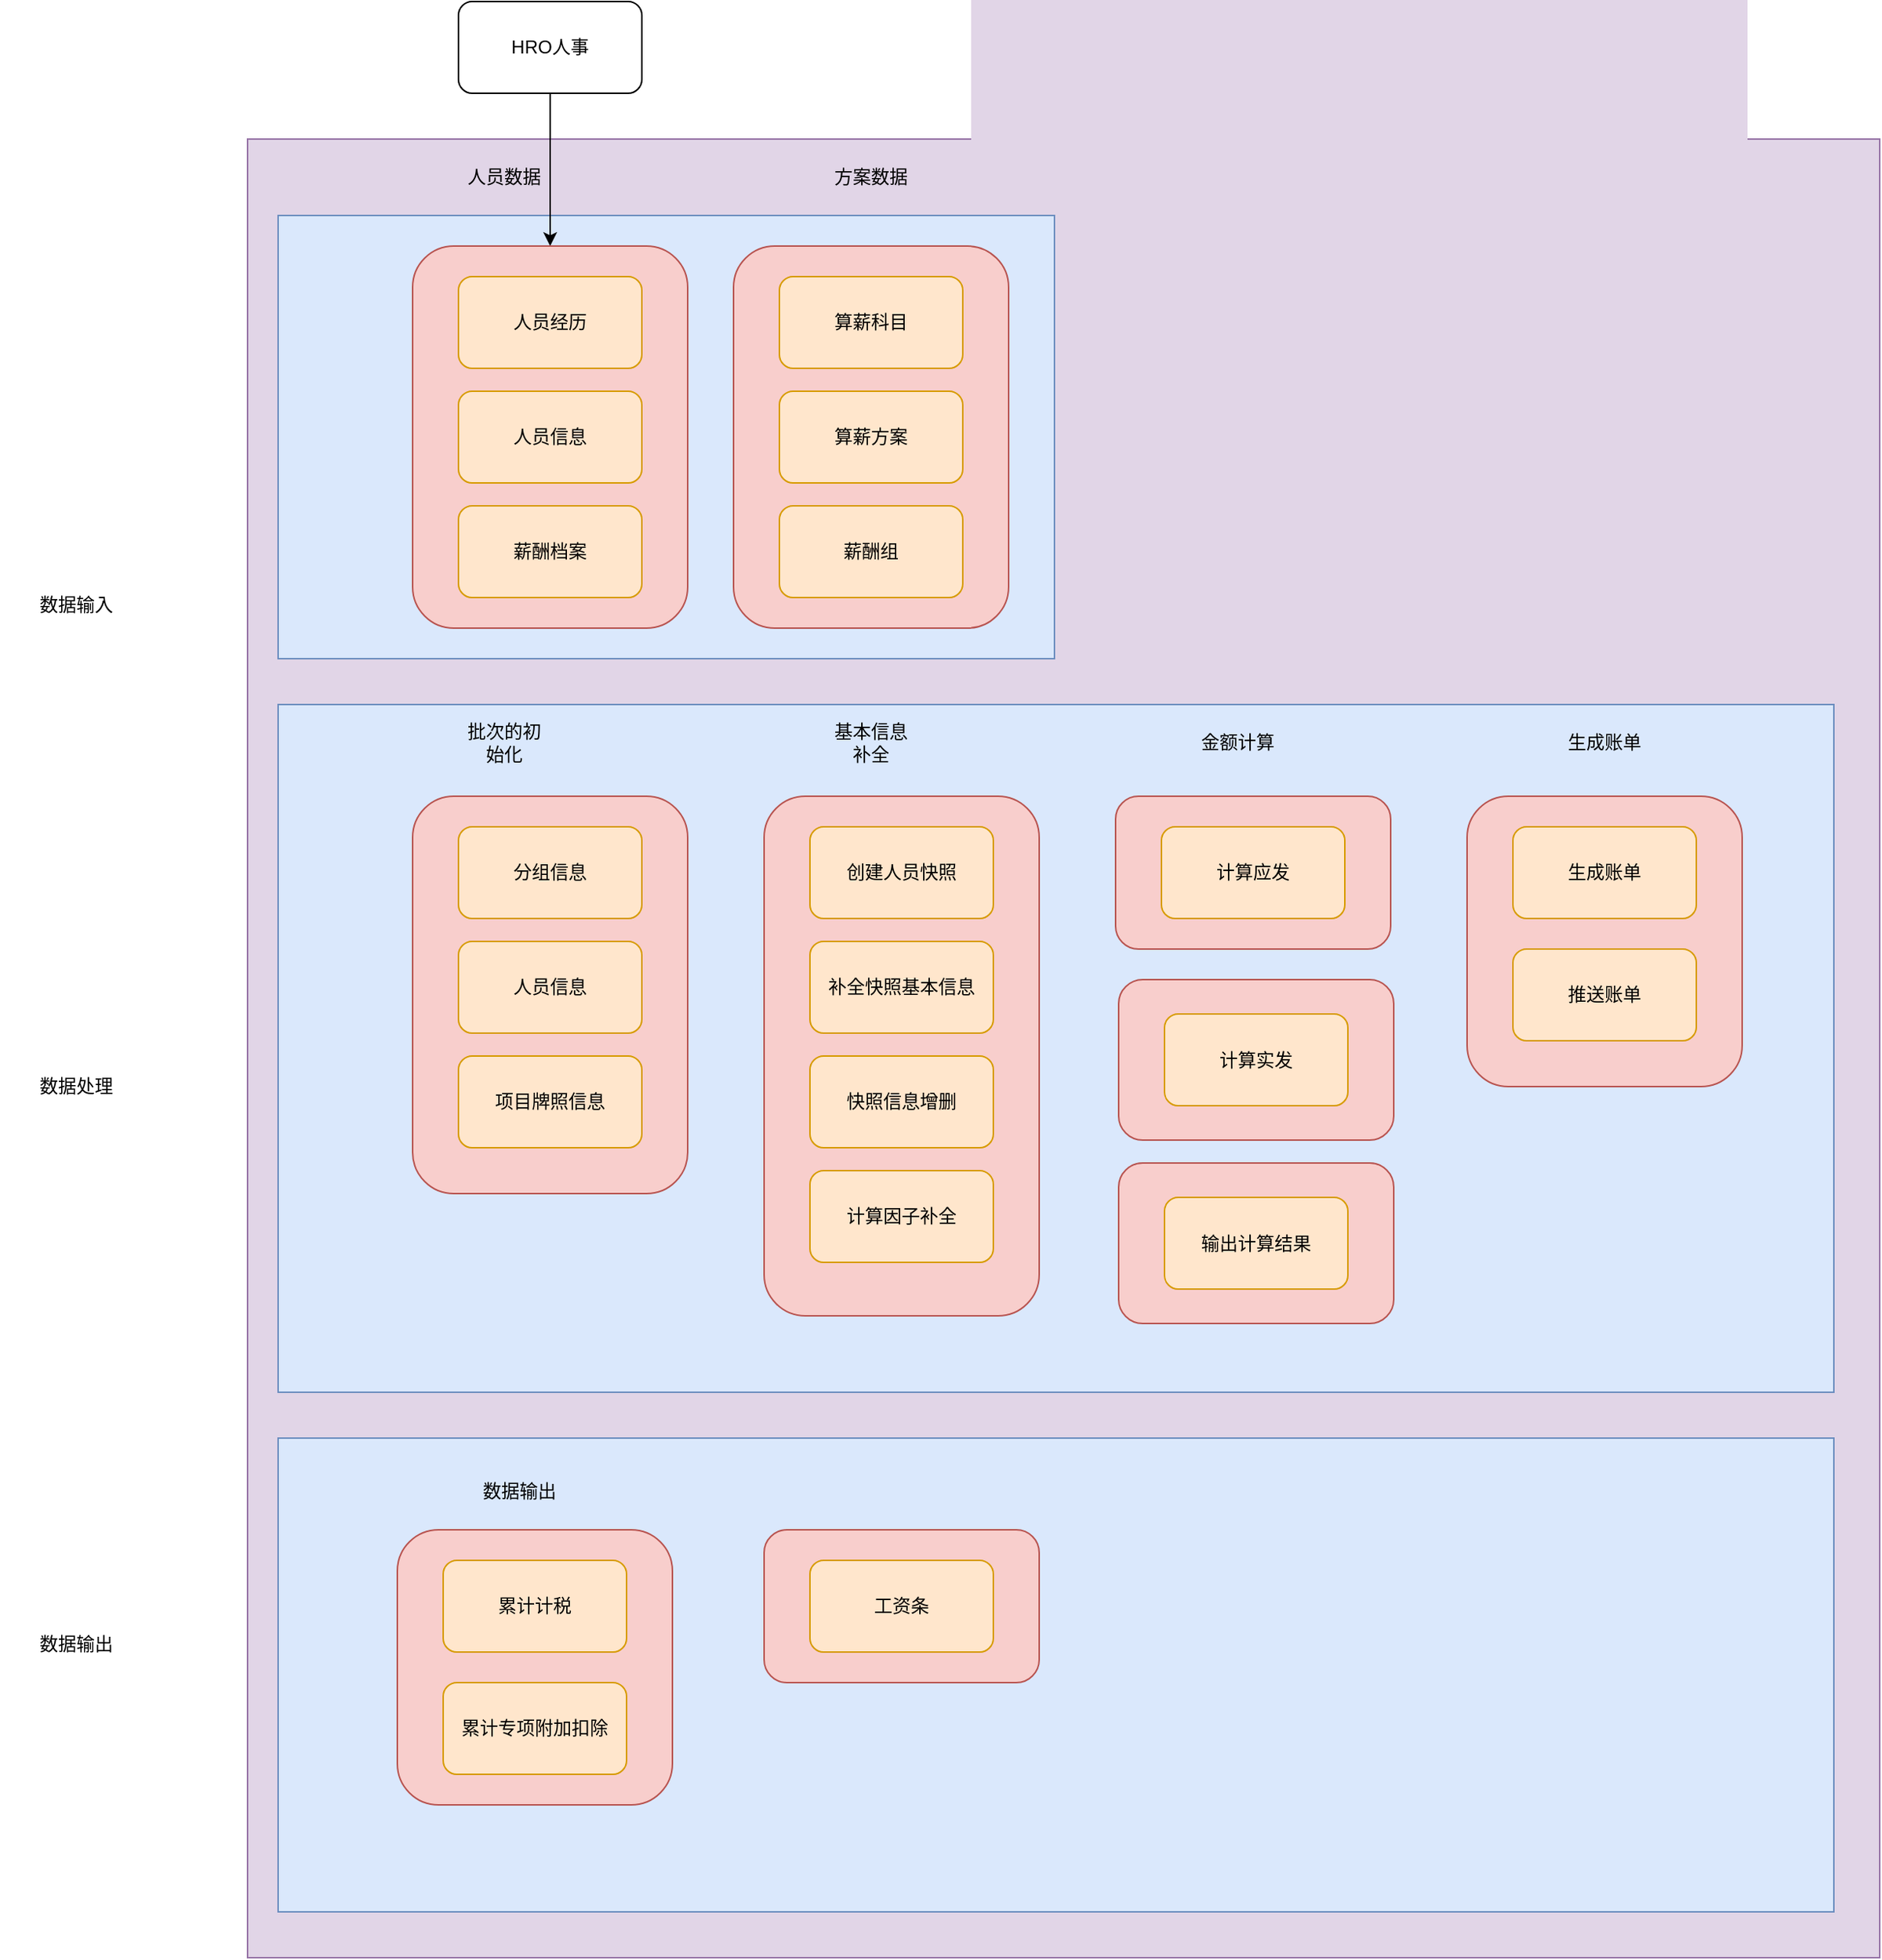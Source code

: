 <mxfile version="24.4.13" type="github">
  <diagram name="第 1 页" id="WI8PaVeL_SWA-QD35Jo9">
    <mxGraphModel dx="1595" dy="4105" grid="1" gridSize="10" guides="1" tooltips="1" connect="1" arrows="1" fold="1" page="1" pageScale="1" pageWidth="4681" pageHeight="3300" math="0" shadow="0">
      <root>
        <mxCell id="0" />
        <mxCell id="1" parent="0" />
        <mxCell id="1dzpQ-E046VjWrnYXKfy-2" value="" style="rounded=0;whiteSpace=wrap;html=1;fillColor=#e1d5e7;strokeColor=#9673a6;" vertex="1" parent="1">
          <mxGeometry x="302" y="-50" width="1068" height="1190" as="geometry" />
        </mxCell>
        <mxCell id="1dzpQ-E046VjWrnYXKfy-3" value="" style="rounded=0;whiteSpace=wrap;html=1;fillColor=#dae8fc;strokeColor=#6c8ebf;" vertex="1" parent="1">
          <mxGeometry x="322" width="508" height="290" as="geometry" />
        </mxCell>
        <mxCell id="1dzpQ-E046VjWrnYXKfy-4" value="" style="rounded=0;whiteSpace=wrap;html=1;fillColor=#dae8fc;strokeColor=#6c8ebf;" vertex="1" parent="1">
          <mxGeometry x="322" y="320" width="1018" height="450" as="geometry" />
        </mxCell>
        <mxCell id="1dzpQ-E046VjWrnYXKfy-5" value="" style="rounded=0;whiteSpace=wrap;html=1;fillColor=#dae8fc;strokeColor=#6c8ebf;" vertex="1" parent="1">
          <mxGeometry x="322" y="800" width="1018" height="310" as="geometry" />
        </mxCell>
        <mxCell id="1dzpQ-E046VjWrnYXKfy-6" value="数据输入" style="text;html=1;align=center;verticalAlign=middle;whiteSpace=wrap;rounded=0;" vertex="1" parent="1">
          <mxGeometry x="140" y="200" width="100" height="110" as="geometry" />
        </mxCell>
        <mxCell id="1dzpQ-E046VjWrnYXKfy-7" value="数据处理" style="text;html=1;align=center;verticalAlign=middle;whiteSpace=wrap;rounded=0;" vertex="1" parent="1">
          <mxGeometry x="140" y="515" width="100" height="110" as="geometry" />
        </mxCell>
        <mxCell id="1dzpQ-E046VjWrnYXKfy-8" value="数据输出" style="text;html=1;align=center;verticalAlign=middle;whiteSpace=wrap;rounded=0;" vertex="1" parent="1">
          <mxGeometry x="140" y="880" width="100" height="110" as="geometry" />
        </mxCell>
        <mxCell id="1dzpQ-E046VjWrnYXKfy-15" style="edgeStyle=orthogonalEdgeStyle;rounded=0;orthogonalLoop=1;jettySize=auto;html=1;" edge="1" parent="1" source="1dzpQ-E046VjWrnYXKfy-9" target="1dzpQ-E046VjWrnYXKfy-14">
          <mxGeometry relative="1" as="geometry" />
        </mxCell>
        <mxCell id="1dzpQ-E046VjWrnYXKfy-9" value="HRO人事" style="rounded=1;whiteSpace=wrap;html=1;" vertex="1" parent="1">
          <mxGeometry x="440" y="-140" width="120" height="60" as="geometry" />
        </mxCell>
        <mxCell id="1dzpQ-E046VjWrnYXKfy-14" value="" style="rounded=1;whiteSpace=wrap;html=1;fillColor=#f8cecc;strokeColor=#b85450;" vertex="1" parent="1">
          <mxGeometry x="410" y="20" width="180" height="250" as="geometry" />
        </mxCell>
        <mxCell id="1dzpQ-E046VjWrnYXKfy-10" value="人员经历" style="rounded=1;whiteSpace=wrap;html=1;fillColor=#ffe6cc;strokeColor=#d79b00;" vertex="1" parent="1">
          <mxGeometry x="440" y="40" width="120" height="60" as="geometry" />
        </mxCell>
        <mxCell id="1dzpQ-E046VjWrnYXKfy-12" value="人员信息" style="rounded=1;whiteSpace=wrap;html=1;fillColor=#ffe6cc;strokeColor=#d79b00;" vertex="1" parent="1">
          <mxGeometry x="440" y="115" width="120" height="60" as="geometry" />
        </mxCell>
        <mxCell id="1dzpQ-E046VjWrnYXKfy-16" value="人员数据" style="text;html=1;align=center;verticalAlign=middle;whiteSpace=wrap;rounded=0;" vertex="1" parent="1">
          <mxGeometry x="440" y="-40" width="60" height="30" as="geometry" />
        </mxCell>
        <mxCell id="1dzpQ-E046VjWrnYXKfy-17" value="" style="rounded=1;whiteSpace=wrap;html=1;fillColor=#f8cecc;strokeColor=#b85450;" vertex="1" parent="1">
          <mxGeometry x="620" y="20" width="180" height="250" as="geometry" />
        </mxCell>
        <mxCell id="1dzpQ-E046VjWrnYXKfy-18" value="算薪科目" style="rounded=1;whiteSpace=wrap;html=1;fillColor=#ffe6cc;strokeColor=#d79b00;" vertex="1" parent="1">
          <mxGeometry x="650" y="40" width="120" height="60" as="geometry" />
        </mxCell>
        <mxCell id="1dzpQ-E046VjWrnYXKfy-19" value="算薪方案" style="rounded=1;whiteSpace=wrap;html=1;fillColor=#ffe6cc;strokeColor=#d79b00;" vertex="1" parent="1">
          <mxGeometry x="650" y="115" width="120" height="60" as="geometry" />
        </mxCell>
        <mxCell id="1dzpQ-E046VjWrnYXKfy-22" value="薪酬组" style="rounded=1;whiteSpace=wrap;html=1;fillColor=#ffe6cc;strokeColor=#d79b00;" vertex="1" parent="1">
          <mxGeometry x="650" y="190" width="120" height="60" as="geometry" />
        </mxCell>
        <mxCell id="1dzpQ-E046VjWrnYXKfy-34" value="薪酬档案" style="rounded=1;whiteSpace=wrap;html=1;fillColor=#ffe6cc;strokeColor=#d79b00;" vertex="1" parent="1">
          <mxGeometry x="440" y="190" width="120" height="60" as="geometry" />
        </mxCell>
        <mxCell id="1dzpQ-E046VjWrnYXKfy-35" value="" style="rounded=1;whiteSpace=wrap;html=1;fillColor=#f8cecc;strokeColor=#b85450;" vertex="1" parent="1">
          <mxGeometry x="410" y="380" width="180" height="260" as="geometry" />
        </mxCell>
        <mxCell id="1dzpQ-E046VjWrnYXKfy-36" value="方案数据" style="text;html=1;align=center;verticalAlign=middle;whiteSpace=wrap;rounded=0;" vertex="1" parent="1">
          <mxGeometry x="680" y="-40" width="60" height="30" as="geometry" />
        </mxCell>
        <mxCell id="1dzpQ-E046VjWrnYXKfy-37" value="批次的初始化" style="text;html=1;align=center;verticalAlign=middle;whiteSpace=wrap;rounded=0;" vertex="1" parent="1">
          <mxGeometry x="440" y="330" width="60" height="30" as="geometry" />
        </mxCell>
        <mxCell id="1dzpQ-E046VjWrnYXKfy-38" value="分组信息" style="rounded=1;whiteSpace=wrap;html=1;fillColor=#ffe6cc;strokeColor=#d79b00;" vertex="1" parent="1">
          <mxGeometry x="440" y="400" width="120" height="60" as="geometry" />
        </mxCell>
        <mxCell id="1dzpQ-E046VjWrnYXKfy-39" value="人员信息" style="rounded=1;whiteSpace=wrap;html=1;fillColor=#ffe6cc;strokeColor=#d79b00;" vertex="1" parent="1">
          <mxGeometry x="440" y="475" width="120" height="60" as="geometry" />
        </mxCell>
        <mxCell id="1dzpQ-E046VjWrnYXKfy-40" value="项目牌照信息" style="rounded=1;whiteSpace=wrap;html=1;fillColor=#ffe6cc;strokeColor=#d79b00;" vertex="1" parent="1">
          <mxGeometry x="440" y="550" width="120" height="60" as="geometry" />
        </mxCell>
        <mxCell id="1dzpQ-E046VjWrnYXKfy-49" value="" style="rounded=1;whiteSpace=wrap;html=1;fillColor=#f8cecc;strokeColor=#b85450;" vertex="1" parent="1">
          <mxGeometry x="640" y="380" width="180" height="340" as="geometry" />
        </mxCell>
        <mxCell id="1dzpQ-E046VjWrnYXKfy-50" value="基本信息补全" style="text;html=1;align=center;verticalAlign=middle;whiteSpace=wrap;rounded=0;" vertex="1" parent="1">
          <mxGeometry x="680" y="330" width="60" height="30" as="geometry" />
        </mxCell>
        <mxCell id="1dzpQ-E046VjWrnYXKfy-51" value="创建人员快照" style="rounded=1;whiteSpace=wrap;html=1;fillColor=#ffe6cc;strokeColor=#d79b00;" vertex="1" parent="1">
          <mxGeometry x="670" y="400" width="120" height="60" as="geometry" />
        </mxCell>
        <mxCell id="1dzpQ-E046VjWrnYXKfy-52" value="补全快照基本信息" style="rounded=1;whiteSpace=wrap;html=1;fillColor=#ffe6cc;strokeColor=#d79b00;" vertex="1" parent="1">
          <mxGeometry x="670" y="475" width="120" height="60" as="geometry" />
        </mxCell>
        <mxCell id="1dzpQ-E046VjWrnYXKfy-53" value="快照信息增删" style="rounded=1;whiteSpace=wrap;html=1;fillColor=#ffe6cc;strokeColor=#d79b00;" vertex="1" parent="1">
          <mxGeometry x="670" y="550" width="120" height="60" as="geometry" />
        </mxCell>
        <mxCell id="1dzpQ-E046VjWrnYXKfy-54" value="" style="rounded=1;whiteSpace=wrap;html=1;fillColor=#f8cecc;strokeColor=#b85450;" vertex="1" parent="1">
          <mxGeometry x="870" y="380" width="180" height="100" as="geometry" />
        </mxCell>
        <mxCell id="1dzpQ-E046VjWrnYXKfy-56" value="计算因子补全" style="rounded=1;whiteSpace=wrap;html=1;fillColor=#ffe6cc;strokeColor=#d79b00;" vertex="1" parent="1">
          <mxGeometry x="670" y="625" width="120" height="60" as="geometry" />
        </mxCell>
        <mxCell id="1dzpQ-E046VjWrnYXKfy-57" value="" style="rounded=1;whiteSpace=wrap;html=1;fillColor=#f8cecc;strokeColor=#b85450;" vertex="1" parent="1">
          <mxGeometry x="872" y="500" width="180" height="105" as="geometry" />
        </mxCell>
        <mxCell id="1dzpQ-E046VjWrnYXKfy-58" value="计算应发" style="rounded=1;whiteSpace=wrap;html=1;fillColor=#ffe6cc;strokeColor=#d79b00;" vertex="1" parent="1">
          <mxGeometry x="900" y="400" width="120" height="60" as="geometry" />
        </mxCell>
        <mxCell id="1dzpQ-E046VjWrnYXKfy-59" value="计算实发" style="rounded=1;whiteSpace=wrap;html=1;fillColor=#ffe6cc;strokeColor=#d79b00;" vertex="1" parent="1">
          <mxGeometry x="902" y="522.5" width="120" height="60" as="geometry" />
        </mxCell>
        <mxCell id="1dzpQ-E046VjWrnYXKfy-60" value="金额计算" style="text;html=1;align=center;verticalAlign=middle;whiteSpace=wrap;rounded=0;" vertex="1" parent="1">
          <mxGeometry x="920" y="330" width="60" height="30" as="geometry" />
        </mxCell>
        <mxCell id="1dzpQ-E046VjWrnYXKfy-61" value="" style="rounded=1;whiteSpace=wrap;html=1;fillColor=#f8cecc;strokeColor=#b85450;" vertex="1" parent="1">
          <mxGeometry x="1100" y="380" width="180" height="190" as="geometry" />
        </mxCell>
        <mxCell id="1dzpQ-E046VjWrnYXKfy-62" value="生成账单" style="text;html=1;align=center;verticalAlign=middle;whiteSpace=wrap;rounded=0;" vertex="1" parent="1">
          <mxGeometry x="1160" y="330" width="60" height="30" as="geometry" />
        </mxCell>
        <mxCell id="1dzpQ-E046VjWrnYXKfy-63" value="生成账单" style="rounded=1;whiteSpace=wrap;html=1;fillColor=#ffe6cc;strokeColor=#d79b00;" vertex="1" parent="1">
          <mxGeometry x="1130" y="400" width="120" height="60" as="geometry" />
        </mxCell>
        <mxCell id="1dzpQ-E046VjWrnYXKfy-65" value="" style="rounded=1;whiteSpace=wrap;html=1;fillColor=#f8cecc;strokeColor=#b85450;" vertex="1" parent="1">
          <mxGeometry x="872" y="620" width="180" height="105" as="geometry" />
        </mxCell>
        <mxCell id="1dzpQ-E046VjWrnYXKfy-66" value="输出计算结果" style="rounded=1;whiteSpace=wrap;html=1;fillColor=#ffe6cc;strokeColor=#d79b00;" vertex="1" parent="1">
          <mxGeometry x="902" y="642.5" width="120" height="60" as="geometry" />
        </mxCell>
        <mxCell id="1dzpQ-E046VjWrnYXKfy-67" value="推送账单" style="rounded=1;whiteSpace=wrap;html=1;fillColor=#ffe6cc;strokeColor=#d79b00;" vertex="1" parent="1">
          <mxGeometry x="1130" y="480" width="120" height="60" as="geometry" />
        </mxCell>
        <mxCell id="1dzpQ-E046VjWrnYXKfy-68" style="edgeStyle=orthogonalEdgeStyle;rounded=0;orthogonalLoop=1;jettySize=auto;html=1;exitX=0.5;exitY=1;exitDx=0;exitDy=0;" edge="1" parent="1" source="1dzpQ-E046VjWrnYXKfy-35" target="1dzpQ-E046VjWrnYXKfy-35">
          <mxGeometry relative="1" as="geometry" />
        </mxCell>
        <mxCell id="1dzpQ-E046VjWrnYXKfy-69" value="" style="rounded=1;whiteSpace=wrap;html=1;fillColor=#f8cecc;strokeColor=#b85450;" vertex="1" parent="1">
          <mxGeometry x="400" y="860" width="180" height="180" as="geometry" />
        </mxCell>
        <mxCell id="1dzpQ-E046VjWrnYXKfy-70" value="数据输出" style="text;html=1;align=center;verticalAlign=middle;whiteSpace=wrap;rounded=0;" vertex="1" parent="1">
          <mxGeometry x="430" y="780" width="100" height="110" as="geometry" />
        </mxCell>
        <mxCell id="1dzpQ-E046VjWrnYXKfy-71" value="累计计税" style="rounded=1;whiteSpace=wrap;html=1;fillColor=#ffe6cc;strokeColor=#d79b00;" vertex="1" parent="1">
          <mxGeometry x="430" y="880" width="120" height="60" as="geometry" />
        </mxCell>
        <mxCell id="1dzpQ-E046VjWrnYXKfy-72" value="累计专项附加扣除" style="rounded=1;whiteSpace=wrap;html=1;fillColor=#ffe6cc;strokeColor=#d79b00;" vertex="1" parent="1">
          <mxGeometry x="430" y="960" width="120" height="60" as="geometry" />
        </mxCell>
        <mxCell id="1dzpQ-E046VjWrnYXKfy-73" value="" style="rounded=1;whiteSpace=wrap;html=1;fillColor=#f8cecc;strokeColor=#b85450;" vertex="1" parent="1">
          <mxGeometry x="640" y="860" width="180" height="100" as="geometry" />
        </mxCell>
        <mxCell id="1dzpQ-E046VjWrnYXKfy-74" value="工资条" style="rounded=1;whiteSpace=wrap;html=1;fillColor=#ffe6cc;strokeColor=#d79b00;" vertex="1" parent="1">
          <mxGeometry x="670" y="880" width="120" height="60" as="geometry" />
        </mxCell>
      </root>
    </mxGraphModel>
  </diagram>
</mxfile>
